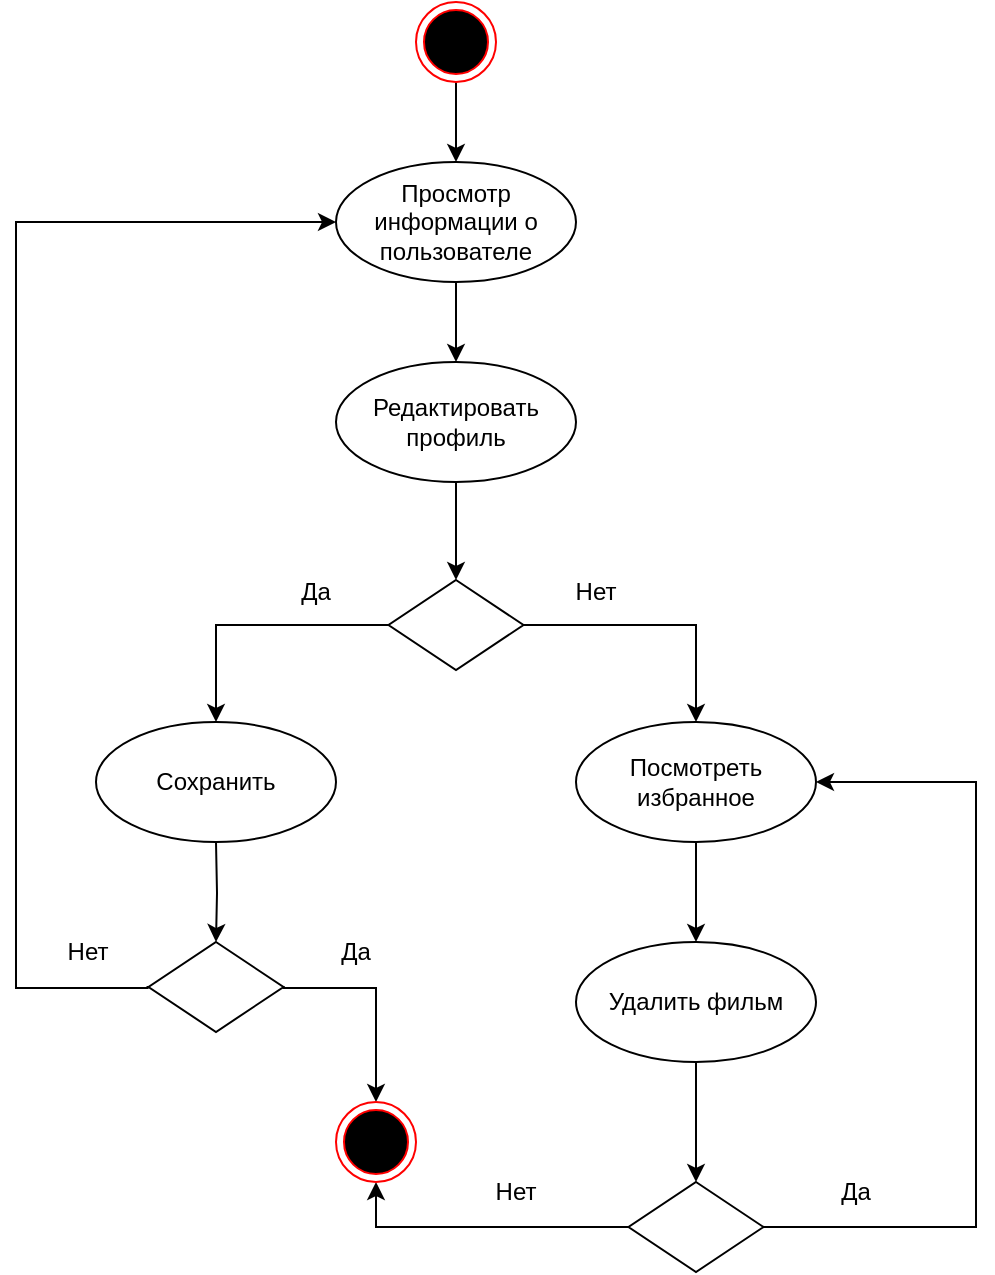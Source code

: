 <mxfile version="27.1.3">
  <diagram name="Страница — 1" id="Hj0pdZ6KRdmsu9Yj_X9l">
    <mxGraphModel dx="1403" dy="731" grid="1" gridSize="10" guides="1" tooltips="1" connect="1" arrows="1" fold="1" page="1" pageScale="1" pageWidth="827" pageHeight="1169" math="0" shadow="0">
      <root>
        <mxCell id="0" />
        <mxCell id="1" parent="0" />
        <mxCell id="xDTZZj5-74NXbHJDYAjt-3" style="edgeStyle=orthogonalEdgeStyle;rounded=0;orthogonalLoop=1;jettySize=auto;html=1;exitX=0.5;exitY=1;exitDx=0;exitDy=0;entryX=0.5;entryY=0;entryDx=0;entryDy=0;" parent="1" source="xDTZZj5-74NXbHJDYAjt-1" target="xDTZZj5-74NXbHJDYAjt-2" edge="1">
          <mxGeometry relative="1" as="geometry" />
        </mxCell>
        <mxCell id="xDTZZj5-74NXbHJDYAjt-1" value="" style="ellipse;html=1;shape=endState;fillColor=#000000;strokeColor=#ff0000;" parent="1" vertex="1">
          <mxGeometry x="320" y="250" width="40" height="40" as="geometry" />
        </mxCell>
        <mxCell id="xDTZZj5-74NXbHJDYAjt-2" value="Просмотр информации о пользователе" style="ellipse;whiteSpace=wrap;html=1;" parent="1" vertex="1">
          <mxGeometry x="280" y="330" width="120" height="60" as="geometry" />
        </mxCell>
        <mxCell id="ByG9l20r_8jHvdf9FhSq-14" style="edgeStyle=orthogonalEdgeStyle;rounded=0;orthogonalLoop=1;jettySize=auto;html=1;exitX=1;exitY=0.5;exitDx=0;exitDy=0;entryX=0.5;entryY=0;entryDx=0;entryDy=0;" edge="1" parent="1" source="ByG9l20r_8jHvdf9FhSq-1" target="ByG9l20r_8jHvdf9FhSq-6">
          <mxGeometry relative="1" as="geometry">
            <mxPoint x="460" y="610" as="targetPoint" />
          </mxGeometry>
        </mxCell>
        <mxCell id="ByG9l20r_8jHvdf9FhSq-15" style="edgeStyle=orthogonalEdgeStyle;rounded=0;orthogonalLoop=1;jettySize=auto;html=1;exitX=0;exitY=0.5;exitDx=0;exitDy=0;entryX=0.5;entryY=0;entryDx=0;entryDy=0;" edge="1" parent="1" source="ByG9l20r_8jHvdf9FhSq-1" target="ByG9l20r_8jHvdf9FhSq-20">
          <mxGeometry relative="1" as="geometry">
            <mxPoint x="220" y="610" as="targetPoint" />
          </mxGeometry>
        </mxCell>
        <mxCell id="ByG9l20r_8jHvdf9FhSq-1" value="" style="rhombus;whiteSpace=wrap;html=1;" vertex="1" parent="1">
          <mxGeometry x="306.25" y="539" width="67.5" height="45" as="geometry" />
        </mxCell>
        <mxCell id="ByG9l20r_8jHvdf9FhSq-4" style="edgeStyle=orthogonalEdgeStyle;rounded=0;orthogonalLoop=1;jettySize=auto;html=1;exitX=0.5;exitY=1;exitDx=0;exitDy=0;entryX=0.5;entryY=0;entryDx=0;entryDy=0;" edge="1" parent="1" source="ByG9l20r_8jHvdf9FhSq-2" target="ByG9l20r_8jHvdf9FhSq-1">
          <mxGeometry relative="1" as="geometry" />
        </mxCell>
        <mxCell id="ByG9l20r_8jHvdf9FhSq-2" value="Редактировать профиль" style="ellipse;whiteSpace=wrap;html=1;" vertex="1" parent="1">
          <mxGeometry x="280" y="430" width="120" height="60" as="geometry" />
        </mxCell>
        <mxCell id="ByG9l20r_8jHvdf9FhSq-6" value="Посмотреть избранное" style="ellipse;whiteSpace=wrap;html=1;" vertex="1" parent="1">
          <mxGeometry x="400" y="610" width="120" height="60" as="geometry" />
        </mxCell>
        <mxCell id="ByG9l20r_8jHvdf9FhSq-7" style="edgeStyle=orthogonalEdgeStyle;rounded=0;orthogonalLoop=1;jettySize=auto;html=1;exitX=0.5;exitY=1;exitDx=0;exitDy=0;entryX=0.5;entryY=0;entryDx=0;entryDy=0;" edge="1" source="ByG9l20r_8jHvdf9FhSq-6" target="ByG9l20r_8jHvdf9FhSq-18" parent="1">
          <mxGeometry relative="1" as="geometry" />
        </mxCell>
        <mxCell id="ByG9l20r_8jHvdf9FhSq-28" style="edgeStyle=orthogonalEdgeStyle;rounded=0;orthogonalLoop=1;jettySize=auto;html=1;exitX=0;exitY=0.5;exitDx=0;exitDy=0;entryX=0.5;entryY=1;entryDx=0;entryDy=0;" edge="1" parent="1" source="ByG9l20r_8jHvdf9FhSq-8" target="ByG9l20r_8jHvdf9FhSq-27">
          <mxGeometry relative="1" as="geometry" />
        </mxCell>
        <mxCell id="ByG9l20r_8jHvdf9FhSq-31" style="edgeStyle=orthogonalEdgeStyle;rounded=0;orthogonalLoop=1;jettySize=auto;html=1;exitX=1;exitY=0.5;exitDx=0;exitDy=0;entryX=1;entryY=0.5;entryDx=0;entryDy=0;" edge="1" parent="1" source="ByG9l20r_8jHvdf9FhSq-8" target="ByG9l20r_8jHvdf9FhSq-6">
          <mxGeometry relative="1" as="geometry">
            <Array as="points">
              <mxPoint x="600" y="862" />
              <mxPoint x="600" y="640" />
            </Array>
          </mxGeometry>
        </mxCell>
        <mxCell id="ByG9l20r_8jHvdf9FhSq-8" value="" style="rhombus;whiteSpace=wrap;html=1;" vertex="1" parent="1">
          <mxGeometry x="426.25" y="840" width="67.5" height="45" as="geometry" />
        </mxCell>
        <mxCell id="ByG9l20r_8jHvdf9FhSq-11" value="" style="endArrow=classic;html=1;rounded=0;exitX=0.5;exitY=1;exitDx=0;exitDy=0;entryX=0.5;entryY=0;entryDx=0;entryDy=0;" edge="1" parent="1" source="xDTZZj5-74NXbHJDYAjt-2" target="ByG9l20r_8jHvdf9FhSq-2">
          <mxGeometry width="50" height="50" relative="1" as="geometry">
            <mxPoint x="342.43" y="370" as="sourcePoint" />
            <mxPoint x="400.43" y="409" as="targetPoint" />
          </mxGeometry>
        </mxCell>
        <mxCell id="ByG9l20r_8jHvdf9FhSq-16" value="Да" style="text;html=1;align=center;verticalAlign=middle;whiteSpace=wrap;rounded=0;" vertex="1" parent="1">
          <mxGeometry x="240" y="530" width="60" height="30" as="geometry" />
        </mxCell>
        <mxCell id="ByG9l20r_8jHvdf9FhSq-17" value="Нет" style="text;html=1;align=center;verticalAlign=middle;whiteSpace=wrap;rounded=0;" vertex="1" parent="1">
          <mxGeometry x="380" y="530" width="60" height="30" as="geometry" />
        </mxCell>
        <mxCell id="ByG9l20r_8jHvdf9FhSq-19" style="edgeStyle=orthogonalEdgeStyle;rounded=0;orthogonalLoop=1;jettySize=auto;html=1;exitX=0.5;exitY=1;exitDx=0;exitDy=0;entryX=0.5;entryY=0;entryDx=0;entryDy=0;" edge="1" parent="1" source="ByG9l20r_8jHvdf9FhSq-18" target="ByG9l20r_8jHvdf9FhSq-8">
          <mxGeometry relative="1" as="geometry" />
        </mxCell>
        <mxCell id="ByG9l20r_8jHvdf9FhSq-18" value="Удалить фильм" style="ellipse;whiteSpace=wrap;html=1;" vertex="1" parent="1">
          <mxGeometry x="400" y="720" width="120" height="60" as="geometry" />
        </mxCell>
        <mxCell id="ByG9l20r_8jHvdf9FhSq-20" value="Сохранить" style="ellipse;whiteSpace=wrap;html=1;" vertex="1" parent="1">
          <mxGeometry x="160" y="610" width="120" height="60" as="geometry" />
        </mxCell>
        <mxCell id="ByG9l20r_8jHvdf9FhSq-21" style="edgeStyle=orthogonalEdgeStyle;rounded=0;orthogonalLoop=1;jettySize=auto;html=1;exitX=0.5;exitY=1;exitDx=0;exitDy=0;entryX=0.5;entryY=0;entryDx=0;entryDy=0;" edge="1" target="ByG9l20r_8jHvdf9FhSq-22" parent="1">
          <mxGeometry relative="1" as="geometry">
            <mxPoint x="220" y="670" as="sourcePoint" />
          </mxGeometry>
        </mxCell>
        <mxCell id="ByG9l20r_8jHvdf9FhSq-22" value="" style="rhombus;whiteSpace=wrap;html=1;" vertex="1" parent="1">
          <mxGeometry x="186.25" y="720" width="67.5" height="45" as="geometry" />
        </mxCell>
        <mxCell id="ByG9l20r_8jHvdf9FhSq-23" value="Да" style="text;html=1;align=center;verticalAlign=middle;whiteSpace=wrap;rounded=0;" vertex="1" parent="1">
          <mxGeometry x="260" y="710" width="60" height="30" as="geometry" />
        </mxCell>
        <mxCell id="ByG9l20r_8jHvdf9FhSq-24" style="edgeStyle=orthogonalEdgeStyle;rounded=0;orthogonalLoop=1;jettySize=auto;html=1;exitX=0;exitY=0.5;exitDx=0;exitDy=0;entryX=0;entryY=0.5;entryDx=0;entryDy=0;" edge="1" parent="1" target="xDTZZj5-74NXbHJDYAjt-2">
          <mxGeometry relative="1" as="geometry">
            <mxPoint x="185.75" y="742" as="sourcePoint" />
            <mxPoint x="99.75" y="790" as="targetPoint" />
            <Array as="points">
              <mxPoint x="120" y="743" />
              <mxPoint x="120" y="360" />
            </Array>
          </mxGeometry>
        </mxCell>
        <mxCell id="ByG9l20r_8jHvdf9FhSq-25" style="edgeStyle=orthogonalEdgeStyle;rounded=0;orthogonalLoop=1;jettySize=auto;html=1;exitX=1;exitY=0.5;exitDx=0;exitDy=0;" edge="1" parent="1">
          <mxGeometry relative="1" as="geometry">
            <mxPoint x="253.75" y="742" as="sourcePoint" />
            <mxPoint x="300" y="800" as="targetPoint" />
            <Array as="points">
              <mxPoint x="254" y="743" />
              <mxPoint x="300" y="743" />
              <mxPoint x="300" y="790" />
            </Array>
          </mxGeometry>
        </mxCell>
        <mxCell id="ByG9l20r_8jHvdf9FhSq-26" value="Нет" style="text;html=1;align=center;verticalAlign=middle;whiteSpace=wrap;rounded=0;" vertex="1" parent="1">
          <mxGeometry x="126.25" y="710" width="60" height="30" as="geometry" />
        </mxCell>
        <mxCell id="ByG9l20r_8jHvdf9FhSq-27" value="" style="ellipse;html=1;shape=endState;fillColor=#000000;strokeColor=#ff0000;" vertex="1" parent="1">
          <mxGeometry x="280" y="800" width="40" height="40" as="geometry" />
        </mxCell>
        <mxCell id="ByG9l20r_8jHvdf9FhSq-29" value="Да" style="text;html=1;align=center;verticalAlign=middle;whiteSpace=wrap;rounded=0;" vertex="1" parent="1">
          <mxGeometry x="510" y="830" width="60" height="30" as="geometry" />
        </mxCell>
        <mxCell id="ByG9l20r_8jHvdf9FhSq-32" value="Нет" style="text;html=1;align=center;verticalAlign=middle;whiteSpace=wrap;rounded=0;" vertex="1" parent="1">
          <mxGeometry x="340" y="830" width="60" height="30" as="geometry" />
        </mxCell>
      </root>
    </mxGraphModel>
  </diagram>
</mxfile>
